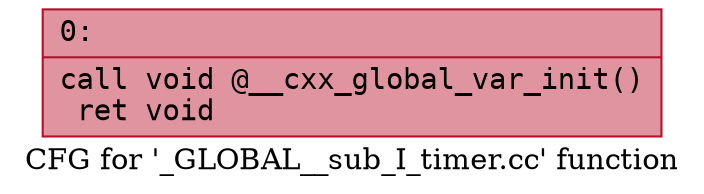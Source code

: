 digraph "CFG for '_GLOBAL__sub_I_timer.cc' function" {
	label="CFG for '_GLOBAL__sub_I_timer.cc' function";

	Node0x600000db9e50 [shape=record,color="#b70d28ff", style=filled, fillcolor="#b70d2870" fontname="Courier",label="{0:\l|  call void @__cxx_global_var_init()\l  ret void\l}"];
}
